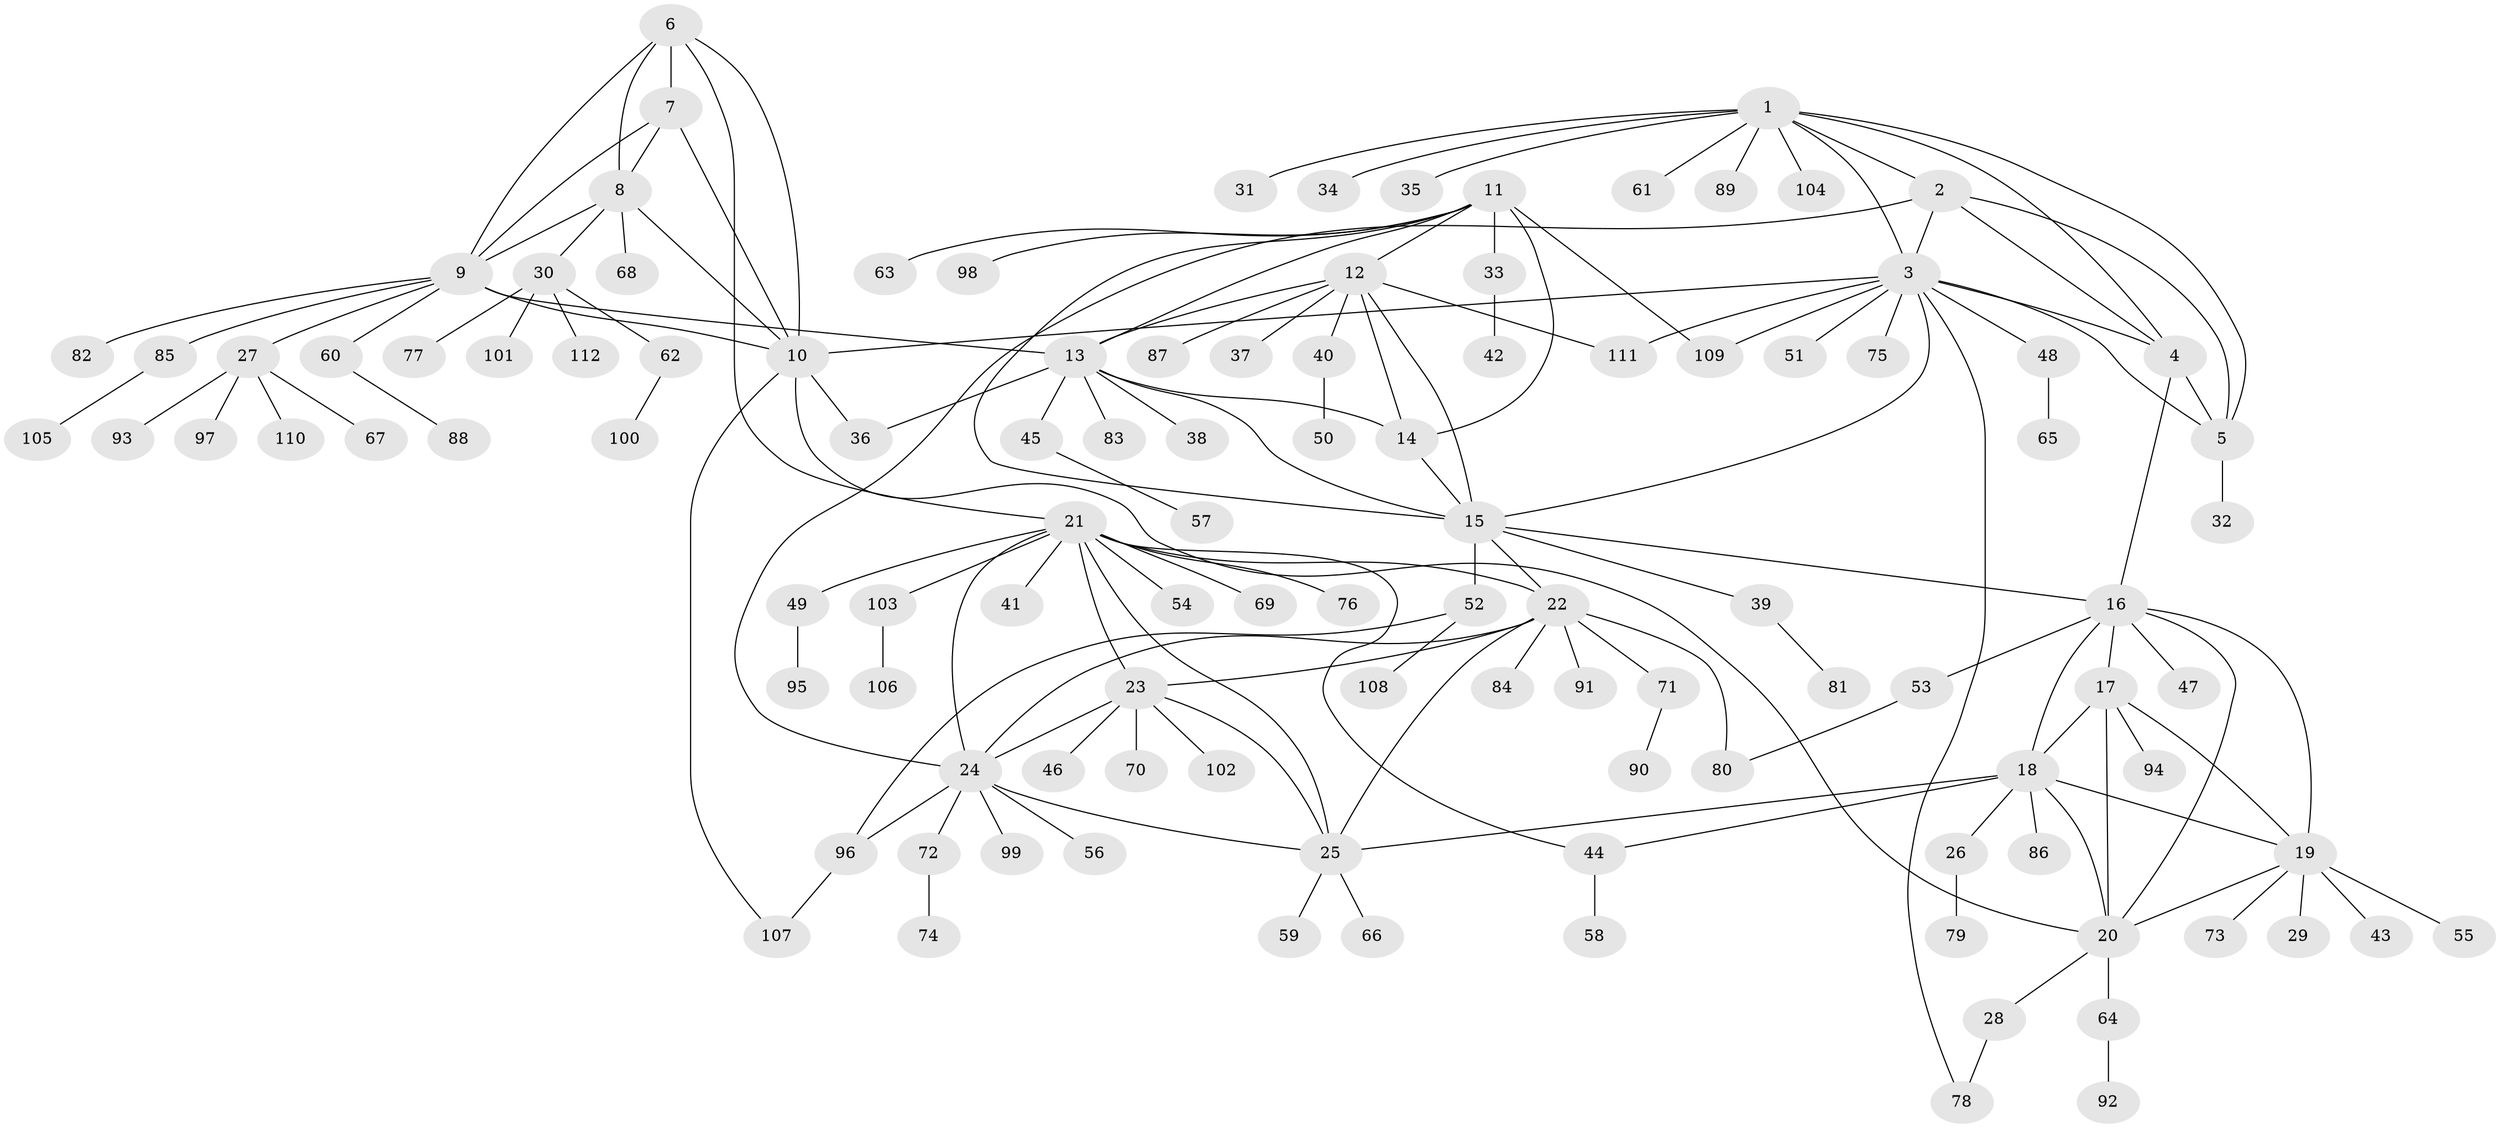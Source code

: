// Generated by graph-tools (version 1.1) at 2025/11/02/27/25 16:11:37]
// undirected, 112 vertices, 155 edges
graph export_dot {
graph [start="1"]
  node [color=gray90,style=filled];
  1;
  2;
  3;
  4;
  5;
  6;
  7;
  8;
  9;
  10;
  11;
  12;
  13;
  14;
  15;
  16;
  17;
  18;
  19;
  20;
  21;
  22;
  23;
  24;
  25;
  26;
  27;
  28;
  29;
  30;
  31;
  32;
  33;
  34;
  35;
  36;
  37;
  38;
  39;
  40;
  41;
  42;
  43;
  44;
  45;
  46;
  47;
  48;
  49;
  50;
  51;
  52;
  53;
  54;
  55;
  56;
  57;
  58;
  59;
  60;
  61;
  62;
  63;
  64;
  65;
  66;
  67;
  68;
  69;
  70;
  71;
  72;
  73;
  74;
  75;
  76;
  77;
  78;
  79;
  80;
  81;
  82;
  83;
  84;
  85;
  86;
  87;
  88;
  89;
  90;
  91;
  92;
  93;
  94;
  95;
  96;
  97;
  98;
  99;
  100;
  101;
  102;
  103;
  104;
  105;
  106;
  107;
  108;
  109;
  110;
  111;
  112;
  1 -- 2;
  1 -- 3;
  1 -- 4;
  1 -- 5;
  1 -- 31;
  1 -- 34;
  1 -- 35;
  1 -- 61;
  1 -- 89;
  1 -- 104;
  2 -- 3;
  2 -- 4;
  2 -- 5;
  2 -- 24;
  3 -- 4;
  3 -- 5;
  3 -- 10;
  3 -- 15;
  3 -- 48;
  3 -- 51;
  3 -- 75;
  3 -- 78;
  3 -- 109;
  3 -- 111;
  4 -- 5;
  4 -- 16;
  5 -- 32;
  6 -- 7;
  6 -- 8;
  6 -- 9;
  6 -- 10;
  6 -- 21;
  7 -- 8;
  7 -- 9;
  7 -- 10;
  8 -- 9;
  8 -- 10;
  8 -- 30;
  8 -- 68;
  9 -- 10;
  9 -- 13;
  9 -- 27;
  9 -- 60;
  9 -- 82;
  9 -- 85;
  10 -- 20;
  10 -- 36;
  10 -- 107;
  11 -- 12;
  11 -- 13;
  11 -- 14;
  11 -- 15;
  11 -- 33;
  11 -- 63;
  11 -- 98;
  11 -- 109;
  12 -- 13;
  12 -- 14;
  12 -- 15;
  12 -- 37;
  12 -- 40;
  12 -- 87;
  12 -- 111;
  13 -- 14;
  13 -- 15;
  13 -- 36;
  13 -- 38;
  13 -- 45;
  13 -- 83;
  14 -- 15;
  15 -- 16;
  15 -- 22;
  15 -- 39;
  15 -- 52;
  16 -- 17;
  16 -- 18;
  16 -- 19;
  16 -- 20;
  16 -- 47;
  16 -- 53;
  17 -- 18;
  17 -- 19;
  17 -- 20;
  17 -- 94;
  18 -- 19;
  18 -- 20;
  18 -- 25;
  18 -- 26;
  18 -- 44;
  18 -- 86;
  19 -- 20;
  19 -- 29;
  19 -- 43;
  19 -- 55;
  19 -- 73;
  20 -- 28;
  20 -- 64;
  21 -- 22;
  21 -- 23;
  21 -- 24;
  21 -- 25;
  21 -- 41;
  21 -- 44;
  21 -- 49;
  21 -- 54;
  21 -- 69;
  21 -- 76;
  21 -- 103;
  22 -- 23;
  22 -- 24;
  22 -- 25;
  22 -- 71;
  22 -- 80;
  22 -- 84;
  22 -- 91;
  23 -- 24;
  23 -- 25;
  23 -- 46;
  23 -- 70;
  23 -- 102;
  24 -- 25;
  24 -- 56;
  24 -- 72;
  24 -- 96;
  24 -- 99;
  25 -- 59;
  25 -- 66;
  26 -- 79;
  27 -- 67;
  27 -- 93;
  27 -- 97;
  27 -- 110;
  28 -- 78;
  30 -- 62;
  30 -- 77;
  30 -- 101;
  30 -- 112;
  33 -- 42;
  39 -- 81;
  40 -- 50;
  44 -- 58;
  45 -- 57;
  48 -- 65;
  49 -- 95;
  52 -- 96;
  52 -- 108;
  53 -- 80;
  60 -- 88;
  62 -- 100;
  64 -- 92;
  71 -- 90;
  72 -- 74;
  85 -- 105;
  96 -- 107;
  103 -- 106;
}
